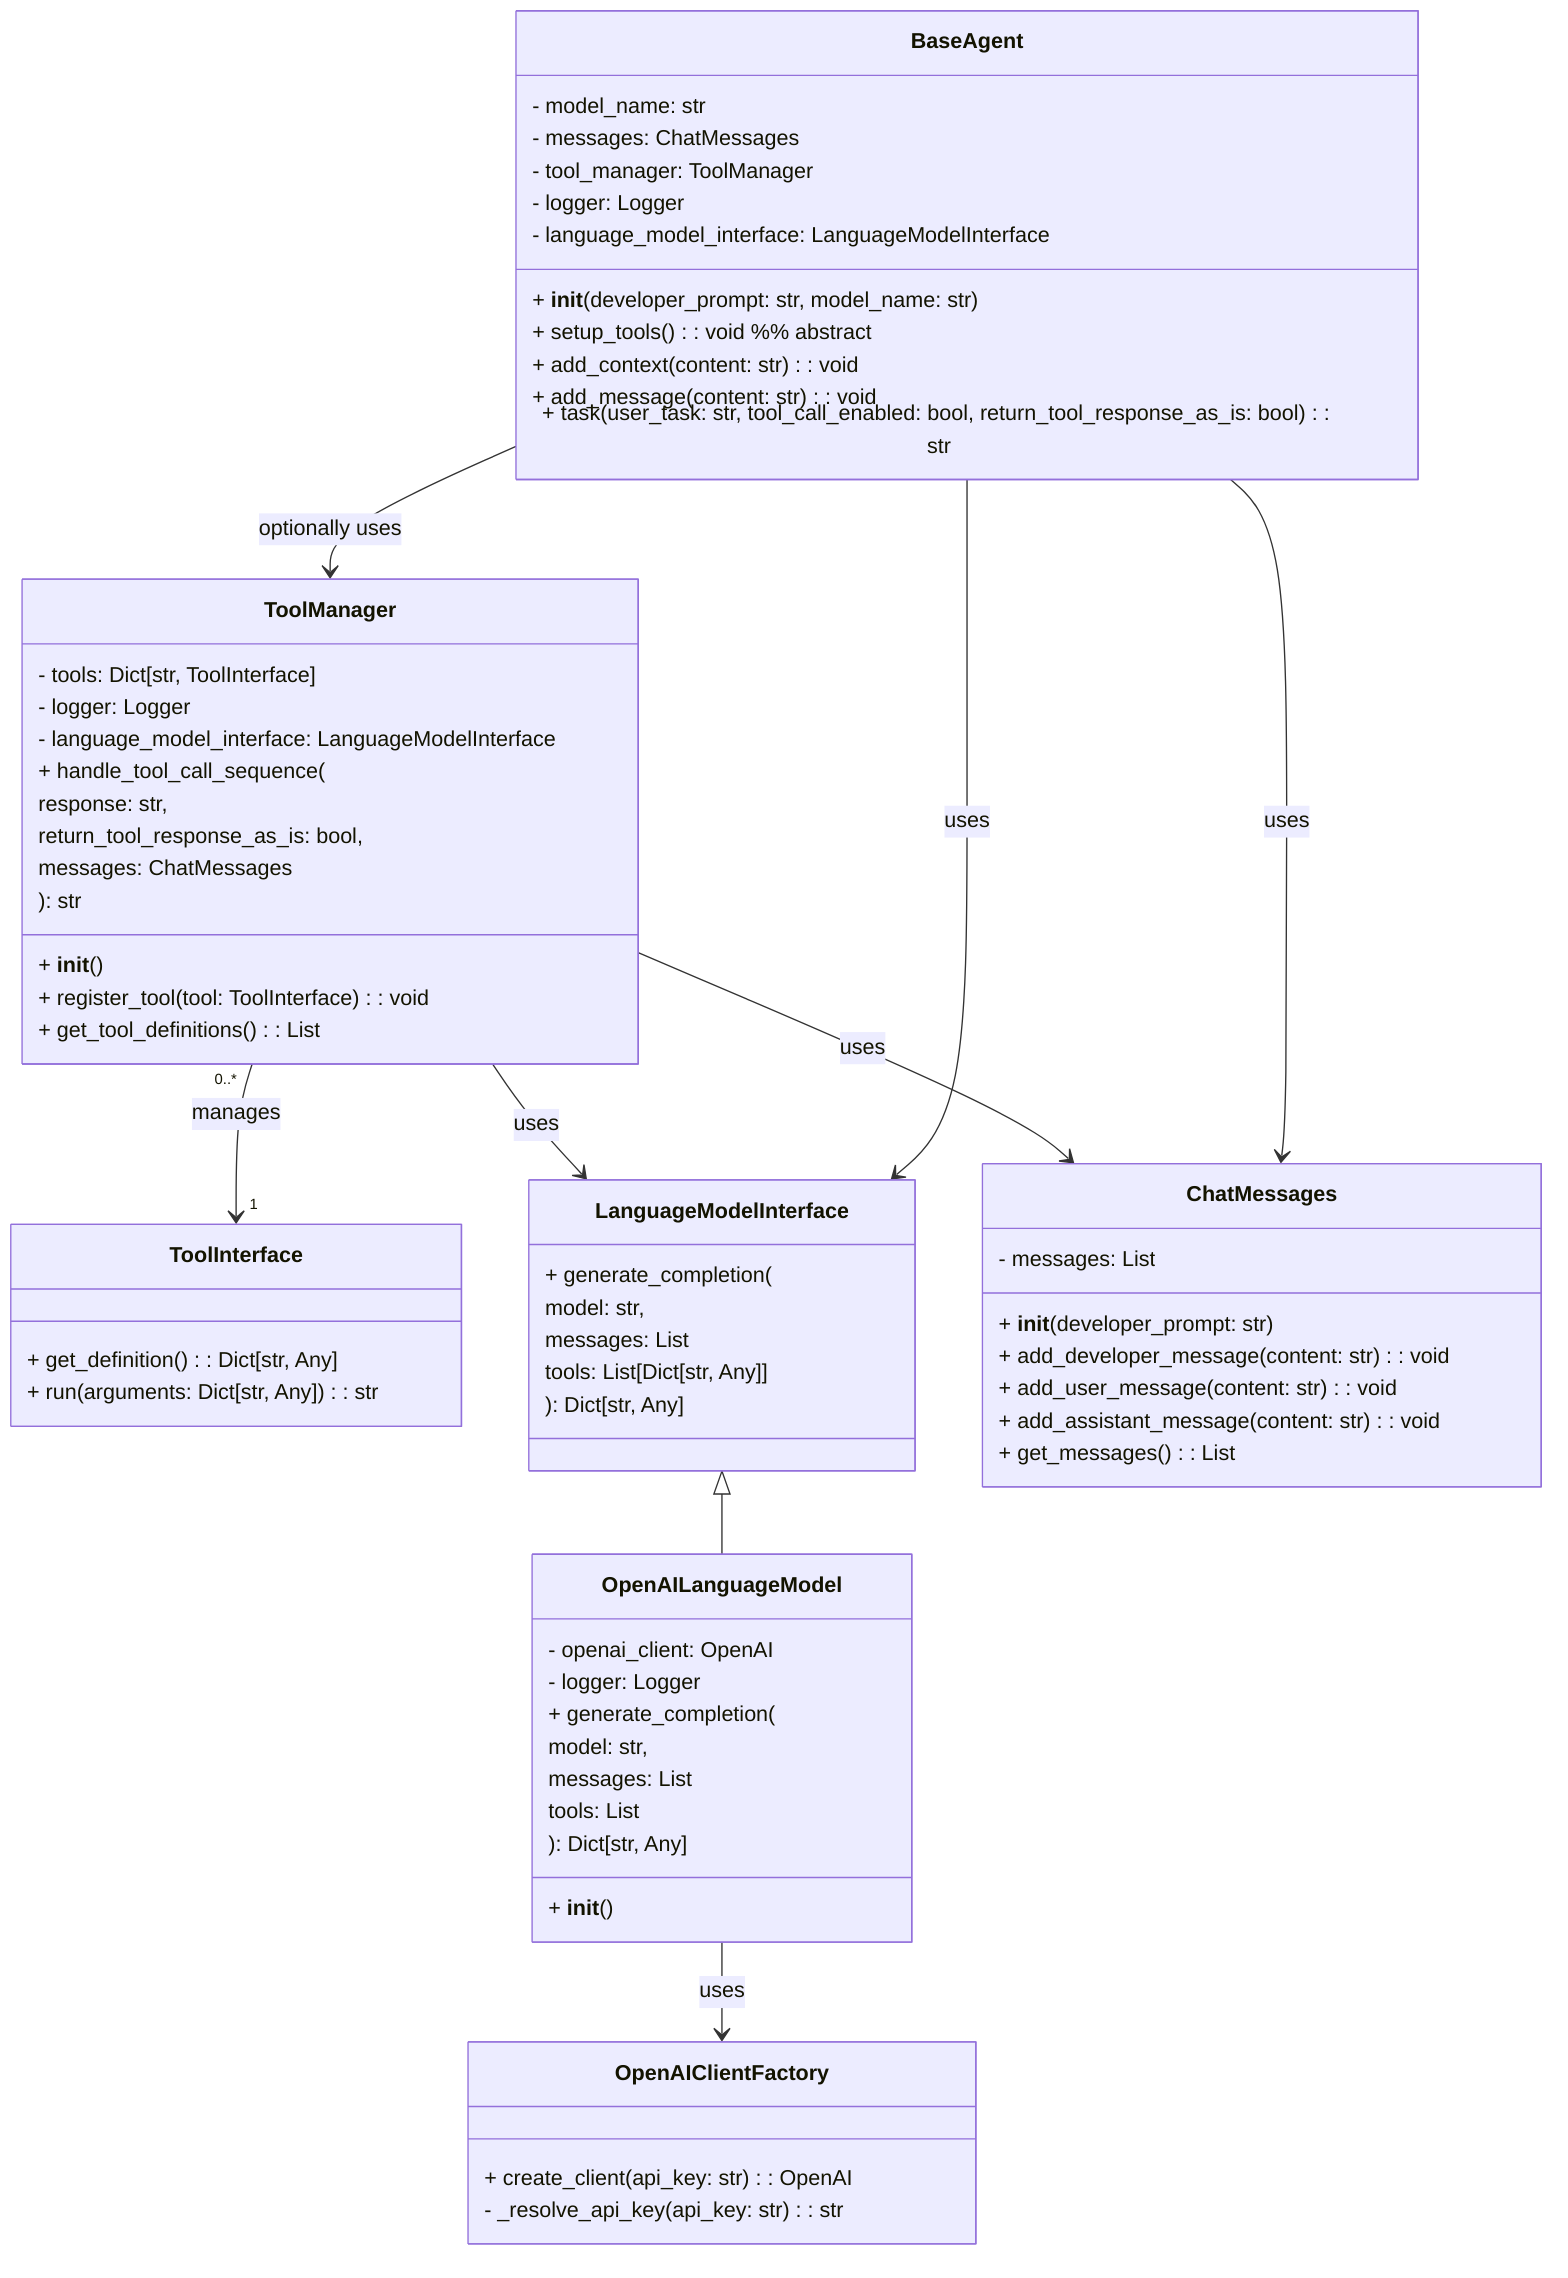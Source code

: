 classDiagram

    %% ==========================
    %% Abstract Classes
    %% ==========================
    class BaseAgent {
        - model_name: str
        - messages: ChatMessages
        - tool_manager: ToolManager
        - logger: Logger
        - language_model_interface: LanguageModelInterface

        + __init__(developer_prompt: str, model_name: str)
        + setup_tools(): void  %% abstract
        + add_context(content: str): void
        + add_message(content: str): void
        + task(user_task: str, tool_call_enabled: bool, return_tool_response_as_is: bool): str
    }

    class ToolInterface {
        + get_definition(): Dict[str, Any]
        + run(arguments: Dict[str, Any]): str
    }

    class LanguageModelInterface {
        + generate_completion(
            model: str, 
            messages: List<Dict[str, str]], 
            tools: List[Dict[str, Any]]
        ): Dict[str, Any]
    }


    %% ==========================
    %% Concrete Classes
    %% ==========================
    class ChatMessages {
        - messages: List<Dict[str, str]>

        + __init__(developer_prompt: str)
        + add_developer_message(content: str): void
        + add_user_message(content: str): void
        + add_assistant_message(content: str): void
        + get_messages(): List<Dict[str, str]>
    }

    class ToolManager {
        - tools: Dict[str, ToolInterface]
        - logger: Logger
        - language_model_interface: LanguageModelInterface

        + __init__()
        + register_tool(tool: ToolInterface): void
        + get_tool_definitions(): List<Dict[str, Any]>
        + handle_tool_call_sequence(
            response: str, 
            return_tool_response_as_is: bool, 
            messages: ChatMessages
        ): str
    }

    class OpenAILanguageModel {
        - openai_client: OpenAI
        - logger: Logger

        + __init__()
        + generate_completion(
            model: str, 
            messages: List<Dict[str, str]], 
            tools: List<Dict[str, Any]]
        ): Dict[str, Any]
    }

    class OpenAIClientFactory {
        + create_client(api_key: str): OpenAI
        - _resolve_api_key(api_key: str): str
    }


    %% ==========================
    %% Relationships
    %% ==========================
    BaseAgent --> ChatMessages : uses
    BaseAgent --> LanguageModelInterface : uses
    BaseAgent --> ToolManager : optionally uses

    ToolManager "0..*" --> "1" ToolInterface : manages
    ToolManager --> ChatMessages : uses
    ToolManager --> LanguageModelInterface : uses

    LanguageModelInterface <|-- OpenAILanguageModel
    OpenAILanguageModel --> OpenAIClientFactory : uses